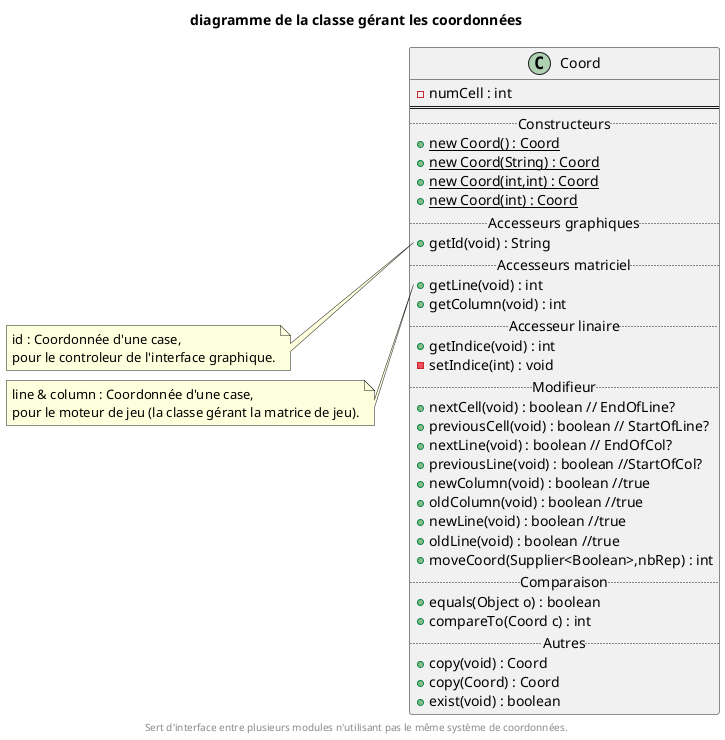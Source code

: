 @startuml

title diagramme de la classe gérant les coordonnées

!startsub coord
class "Coord" AS Coord {
	{field} - numCell : int
	==
	.. Constructeurs ..
	{method} {static} + new Coord() : Coord
	{method} {static} + new Coord(String) : Coord
	{method} {static} + new Coord(int,int) : Coord
	{method} {static} + new Coord(int) : Coord
	.. Accesseurs graphiques ..
	{method} + getId(void) : String
	.. Accesseurs matriciel ..
	{method} + getLine(void) : int
	{method} + getColumn(void) : int
	.. Accesseur linaire ..
	{method} + getIndice(void) : int
	{method} - setIndice(int) : void
	.. Modifieur ..
	{method} + nextCell(void) : boolean // EndOfLine?
	{method} + previousCell(void) : boolean // StartOfLine?
	{method} + nextLine(void) : boolean // EndOfCol?
	{method} + previousLine(void) : boolean //StartOfCol?
	{method} + newColumn(void) : boolean //true
	{method} + oldColumn(void) : boolean //true
	{method} + newLine(void) : boolean //true
	{method} + oldLine(void) : boolean //true
	{method} + moveCoord(Supplier<Boolean>,nbRep) : int
	.. Comparaison ..
	{method} + equals(Object o) : boolean
	{method} + compareTo(Coord c) : int
	.. Autres ..
	{method} + copy(void) : Coord
	{method} + copy(Coord) : Coord
	{method} + exist(void) : boolean
}
note left of Coord::getId
	id : Coordonnée d'une case,
	pour le controleur de l'interface graphique.
	end note
	note left of Coord::getLine
	line & column : Coordonnée d'une case,
	pour le moteur de jeu (la classe gérant la matrice de jeu).
end note
!endsub

center footer Sert d'interface entre plusieurs modules n'utilisant pas le même système de coordonnées.
@enduml
